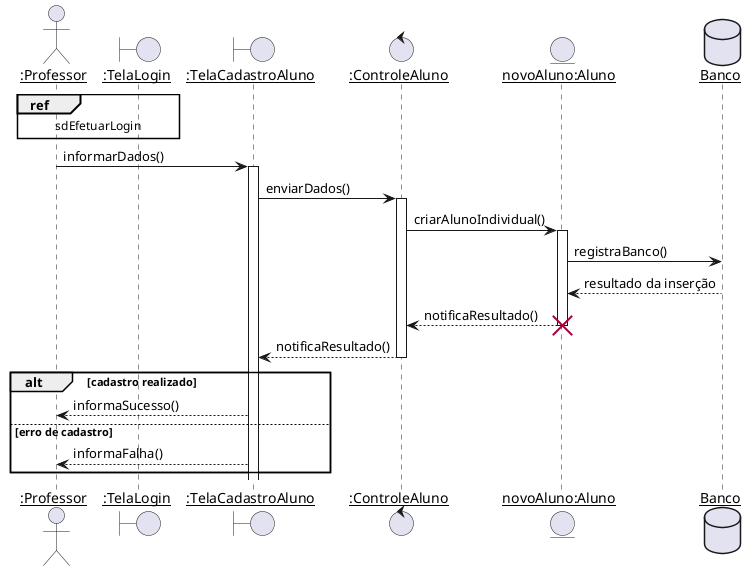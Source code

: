 @startuml
skinparam sequenceParticipant underline

actor ":Professor"  as Professor
boundary ":TelaLogin"   as TelaLogin
boundary ":TelaCadastroAluno"    as TelaCadastroAluno
control ":ControleAluno" as ControleAluno
entity "novoAluno:Aluno" as novoAluno
database Banco

ref over Professor, TelaLogin : sdEfetuarLogin

Professor -> TelaCadastroAluno ++: informarDados()
TelaCadastroAluno -> ControleAluno ++: enviarDados()
ControleAluno -> novoAluno ++: criarAlunoIndividual()
novoAluno -> Banco : registraBanco()
Banco --> novoAluno : resultado da inserção
novoAluno --> ControleAluno --: notificaResultado()
destroy novoAluno
ControleAluno --> TelaCadastroAluno --: notificaResultado()

alt cadastro realizado
    TelaCadastroAluno --> Professor : informaSucesso()
else erro de cadastro
    TelaCadastroAluno --> Professor : informaFalha()
end
@enduml
